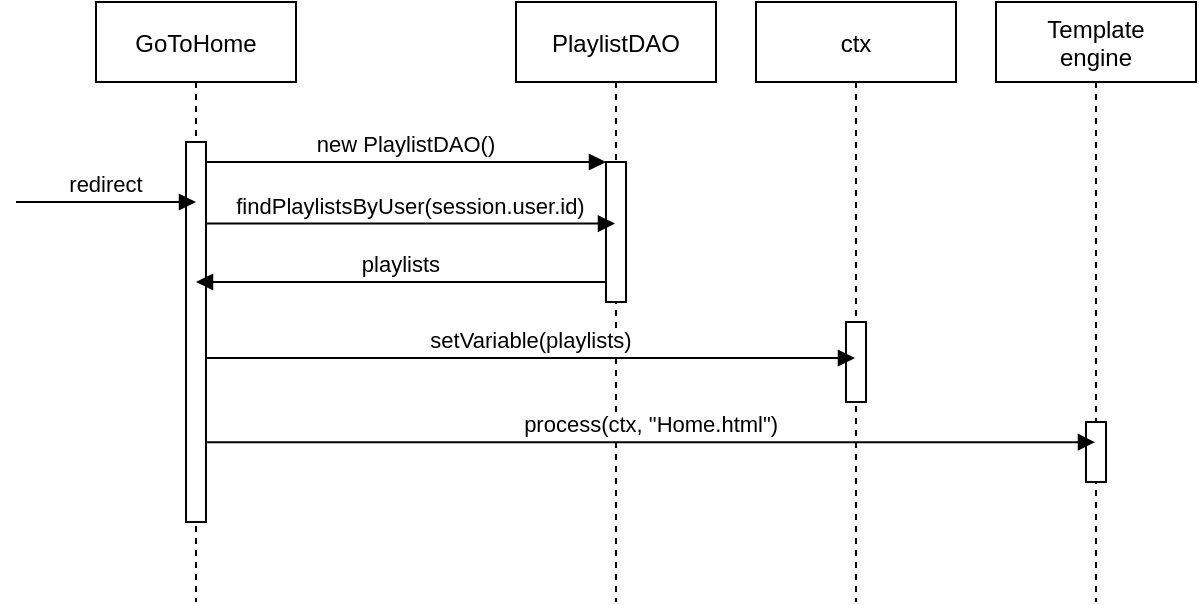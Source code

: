 <mxfile version="14.6.5" type="device"><diagram id="kgpKYQtTHZ0yAKxKKP6v" name="Page-1"><mxGraphModel dx="1146" dy="546" grid="1" gridSize="10" guides="1" tooltips="1" connect="1" arrows="1" fold="1" page="1" pageScale="1" pageWidth="1100" pageHeight="850" math="0" shadow="0"><root><mxCell id="0"/><mxCell id="1" parent="0"/><mxCell id="3nuBFxr9cyL0pnOWT2aG-1" value="GoToHome" style="shape=umlLifeline;perimeter=lifelinePerimeter;container=1;collapsible=0;recursiveResize=0;rounded=0;shadow=0;strokeWidth=1;" parent="1" vertex="1"><mxGeometry x="150" y="80" width="100" height="300" as="geometry"/></mxCell><mxCell id="3nuBFxr9cyL0pnOWT2aG-2" value="" style="points=[];perimeter=orthogonalPerimeter;rounded=0;shadow=0;strokeWidth=1;" parent="3nuBFxr9cyL0pnOWT2aG-1" vertex="1"><mxGeometry x="45" y="70" width="10" height="190" as="geometry"/></mxCell><mxCell id="3nuBFxr9cyL0pnOWT2aG-5" value="PlaylistDAO" style="shape=umlLifeline;perimeter=lifelinePerimeter;container=1;collapsible=0;recursiveResize=0;rounded=0;shadow=0;strokeWidth=1;" parent="1" vertex="1"><mxGeometry x="360" y="80" width="100" height="300" as="geometry"/></mxCell><mxCell id="3nuBFxr9cyL0pnOWT2aG-6" value="" style="points=[];perimeter=orthogonalPerimeter;rounded=0;shadow=0;strokeWidth=1;" parent="3nuBFxr9cyL0pnOWT2aG-5" vertex="1"><mxGeometry x="45" y="80" width="10" height="70" as="geometry"/></mxCell><mxCell id="3nuBFxr9cyL0pnOWT2aG-8" value="new PlaylistDAO()" style="verticalAlign=bottom;endArrow=block;entryX=0;entryY=0;shadow=0;strokeWidth=1;" parent="1" source="3nuBFxr9cyL0pnOWT2aG-2" target="3nuBFxr9cyL0pnOWT2aG-6" edge="1"><mxGeometry relative="1" as="geometry"><mxPoint x="305" y="160" as="sourcePoint"/></mxGeometry></mxCell><mxCell id="Spx8D8sqn7JgZVgL-6zE-1" value="Template&#xA;engine" style="shape=umlLifeline;perimeter=lifelinePerimeter;container=1;collapsible=0;recursiveResize=0;rounded=0;shadow=0;strokeWidth=1;" vertex="1" parent="1"><mxGeometry x="600" y="80" width="100" height="300" as="geometry"/></mxCell><mxCell id="Spx8D8sqn7JgZVgL-6zE-2" value="" style="points=[];perimeter=orthogonalPerimeter;rounded=0;shadow=0;strokeWidth=1;" vertex="1" parent="Spx8D8sqn7JgZVgL-6zE-1"><mxGeometry x="45" y="210" width="10" height="30" as="geometry"/></mxCell><mxCell id="Spx8D8sqn7JgZVgL-6zE-3" value="ctx" style="shape=umlLifeline;perimeter=lifelinePerimeter;container=1;collapsible=0;recursiveResize=0;rounded=0;shadow=0;strokeWidth=1;" vertex="1" parent="1"><mxGeometry x="480" y="80" width="100" height="300" as="geometry"/></mxCell><mxCell id="Spx8D8sqn7JgZVgL-6zE-4" value="" style="points=[];perimeter=orthogonalPerimeter;rounded=0;shadow=0;strokeWidth=1;" vertex="1" parent="Spx8D8sqn7JgZVgL-6zE-3"><mxGeometry x="45" y="160" width="10" height="40" as="geometry"/></mxCell><mxCell id="Spx8D8sqn7JgZVgL-6zE-5" value="redirect" style="verticalAlign=bottom;endArrow=block;shadow=0;strokeWidth=1;" edge="1" parent="1"><mxGeometry relative="1" as="geometry"><mxPoint x="110" y="180" as="sourcePoint"/><mxPoint x="200" y="180" as="targetPoint"/></mxGeometry></mxCell><mxCell id="Spx8D8sqn7JgZVgL-6zE-6" value="findPlaylistsByUser(session.user.id)" style="verticalAlign=bottom;endArrow=block;shadow=0;strokeWidth=1;exitX=0.924;exitY=0.204;exitDx=0;exitDy=0;exitPerimeter=0;" edge="1" parent="1" target="3nuBFxr9cyL0pnOWT2aG-5"><mxGeometry relative="1" as="geometry"><mxPoint x="205.24" y="190.76" as="sourcePoint"/><mxPoint x="400" y="191" as="targetPoint"/></mxGeometry></mxCell><mxCell id="Spx8D8sqn7JgZVgL-6zE-15" value="playlists" style="verticalAlign=bottom;endArrow=block;shadow=0;strokeWidth=1;exitX=-0.001;exitY=0.857;exitDx=0;exitDy=0;exitPerimeter=0;" edge="1" parent="1" source="3nuBFxr9cyL0pnOWT2aG-6" target="3nuBFxr9cyL0pnOWT2aG-1"><mxGeometry relative="1" as="geometry"><mxPoint x="400" y="220" as="sourcePoint"/><mxPoint x="424.26" y="280" as="targetPoint"/><Array as="points"><mxPoint x="320" y="220"/></Array></mxGeometry></mxCell><mxCell id="Spx8D8sqn7JgZVgL-6zE-16" value="setVariable(playlists)" style="verticalAlign=bottom;endArrow=block;shadow=0;strokeWidth=1;" edge="1" parent="1"><mxGeometry relative="1" as="geometry"><mxPoint x="205" y="258" as="sourcePoint"/><mxPoint x="529.5" y="258" as="targetPoint"/></mxGeometry></mxCell><mxCell id="Spx8D8sqn7JgZVgL-6zE-17" value="process(ctx, &quot;Home.html&quot;)" style="verticalAlign=bottom;endArrow=block;shadow=0;strokeWidth=1;exitX=1.057;exitY=0.79;exitDx=0;exitDy=0;exitPerimeter=0;" edge="1" parent="1" source="3nuBFxr9cyL0pnOWT2aG-2" target="Spx8D8sqn7JgZVgL-6zE-1"><mxGeometry relative="1" as="geometry"><mxPoint x="210" y="300" as="sourcePoint"/><mxPoint x="529.5" y="300" as="targetPoint"/></mxGeometry></mxCell></root></mxGraphModel></diagram></mxfile>